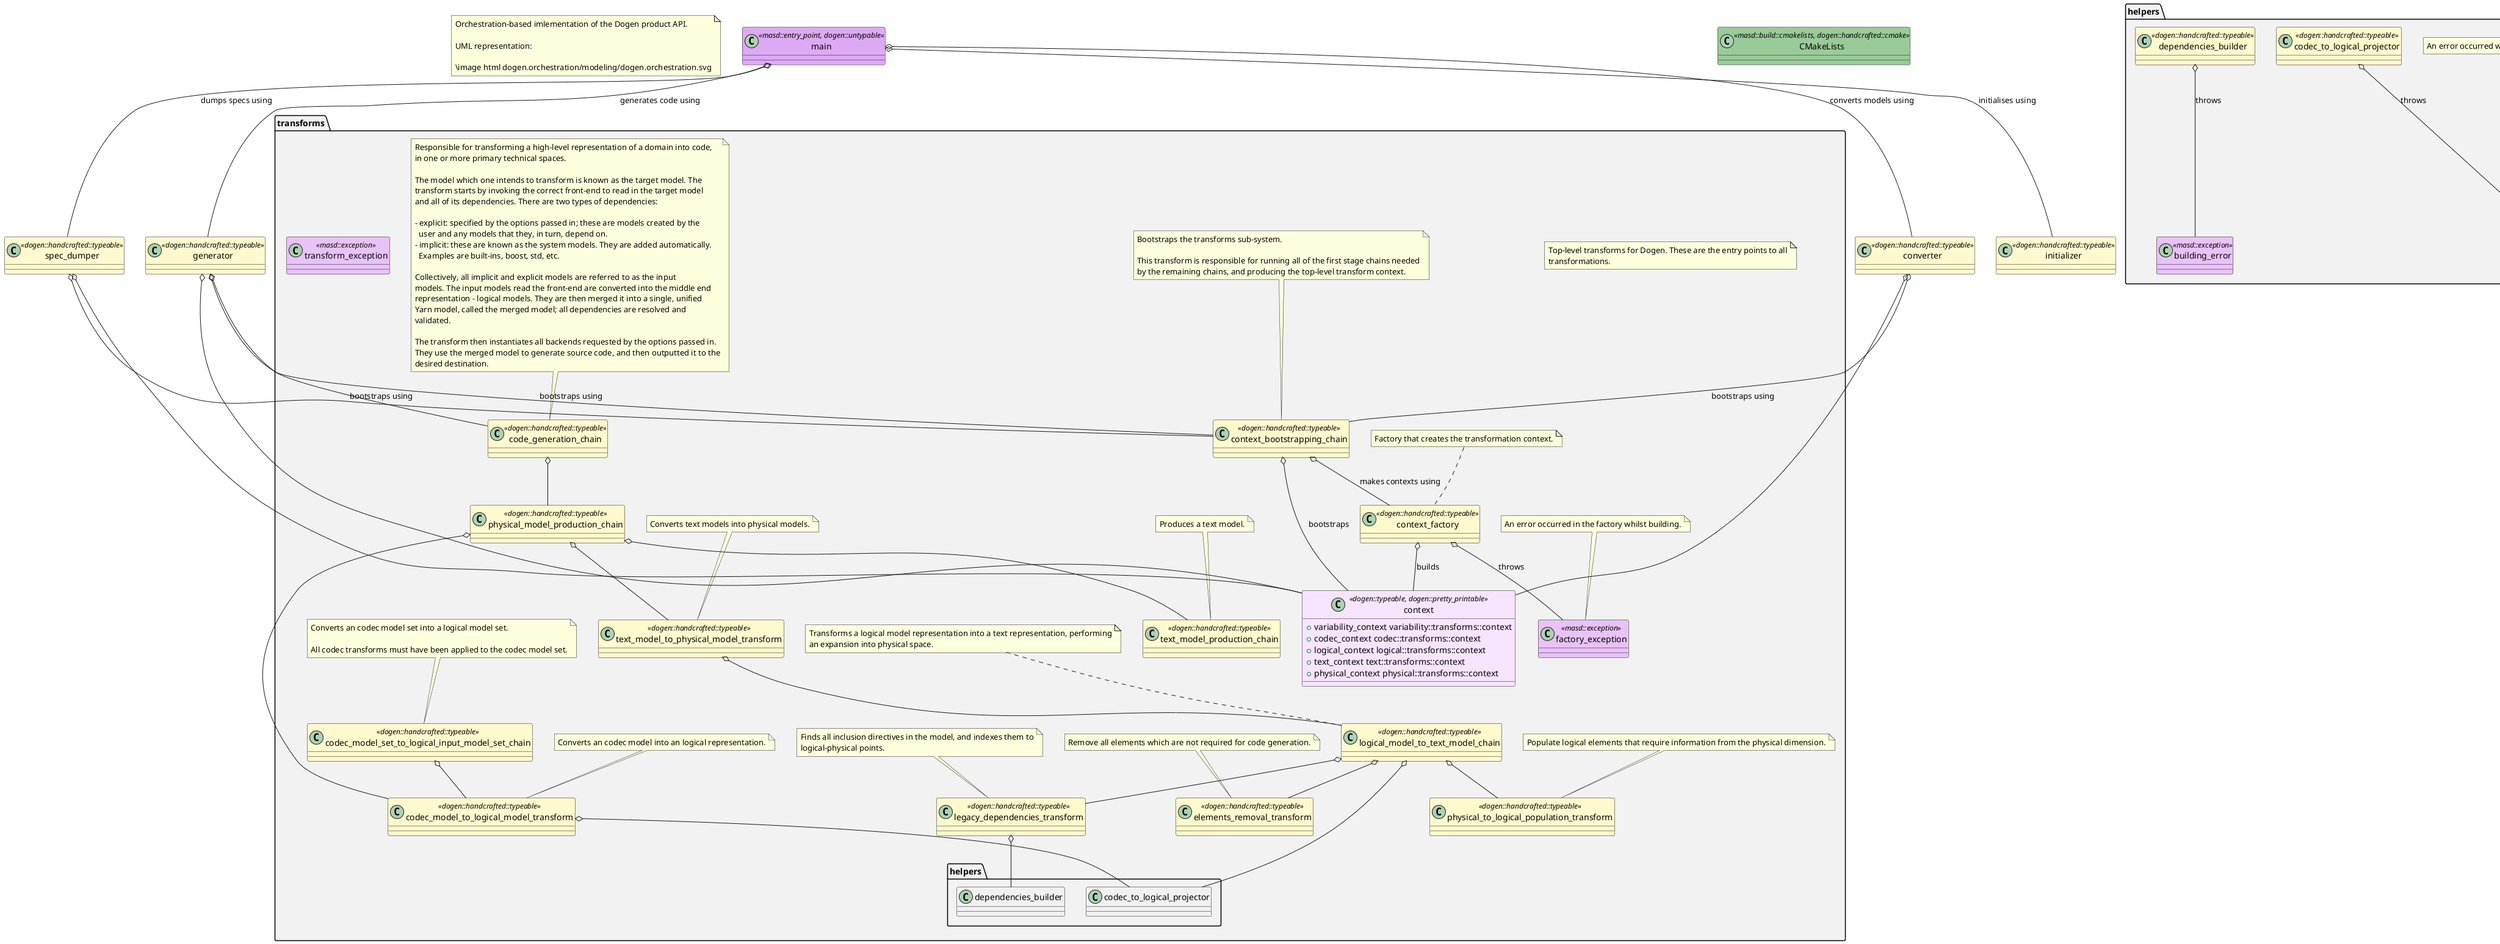 @startuml
set namespaceSeparator ::
note as N1
Orchestration-based imlementation of the Dogen product API.

UML representation:

\image html dogen.orchestration/modeling/dogen.orchestration.svg
end note

class main <<masd::entry_point, dogen::untypable>> #DDA9F3 {
}

main o-- generator: generates code using
main o-- spec_dumper: dumps specs using
main o-- converter: converts models using
main o-- initializer: initialises using

class generator <<dogen::handcrafted::typeable>> #FFFACD {
}

generator o-- transforms::code_generation_chain
generator o-- transforms::context
generator o-- transforms::context_bootstrapping_chain: bootstraps using

class spec_dumper <<dogen::handcrafted::typeable>> #FFFACD {
}

spec_dumper o-- transforms::context
spec_dumper o-- transforms::context_bootstrapping_chain: bootstraps using

class converter <<dogen::handcrafted::typeable>> #FFFACD {
}

converter o-- transforms::context
converter o-- transforms::context_bootstrapping_chain: bootstraps using

class initializer <<dogen::handcrafted::typeable>> #FFFACD {
}

namespace transforms #F2F2F2 {
    note as transforms_1
Top-level transforms for Dogen. These are the entry points to all
transformations.
    end note

    class context <<dogen::typeable, dogen::pretty_printable>> #F7E5FF {
        +{field} variability_context variability::transforms::context
        +{field} codec_context codec::transforms::context
        +{field} logical_context logical::transforms::context
        +{field} text_context text::transforms::context
        +{field} physical_context physical::transforms::context
    }

    class code_generation_chain <<dogen::handcrafted::typeable>> #FFFACD {
    }

    code_generation_chain o-- physical_model_production_chain

    note top of code_generation_chain
Responsible for transforming a high-level representation of a domain into code,
in one or more primary technical spaces.

The model which one intends to transform is known as the target model. The
transform starts by invoking the correct front-end to read in the target model
and all of its dependencies. There are two types of dependencies:

- explicit: specified by the options passed in; these are models created by the
  user and any models that they, in turn, depend on.
- implicit: these are known as the system models. They are added automatically.
  Examples are built-ins, boost, std, etc.

Collectively, all implicit and explicit models are referred to as the input
models. The input models read the front-end are converted into the middle end
representation - logical models. They are then merged it into a single, unified
Yarn model, called the merged model; all dependencies are resolved and
validated.

The transform then instantiates all backends requested by the options passed in.
They use the merged model to generate source code, and then outputted it to the
desired destination.
    end note

    class physical_model_production_chain <<dogen::handcrafted::typeable>> #FFFACD {
    }

    physical_model_production_chain o-- text_model_production_chain
    physical_model_production_chain o-- text_model_to_physical_model_transform
    physical_model_production_chain o-- codec_model_to_logical_model_transform

    class text_model_production_chain <<dogen::handcrafted::typeable>> #FFFACD {
    }

    note top of text_model_production_chain
Produces a text model.
    end note

    class text_model_to_physical_model_transform <<dogen::handcrafted::typeable>> #FFFACD {
    }

    text_model_to_physical_model_transform o-- logical_model_to_text_model_chain

    note top of text_model_to_physical_model_transform
Converts text models into physical models.
    end note

    class codec_model_set_to_logical_input_model_set_chain <<dogen::handcrafted::typeable>> #FFFACD {
    }

    codec_model_set_to_logical_input_model_set_chain o-- codec_model_to_logical_model_transform

    note top of codec_model_set_to_logical_input_model_set_chain
Converts an codec model set into a logical model set.

All codec transforms must have been applied to the codec model set.
    end note

    class codec_model_to_logical_model_transform <<dogen::handcrafted::typeable>> #FFFACD {
    }

    codec_model_to_logical_model_transform o-- helpers::codec_to_logical_projector

    note top of codec_model_to_logical_model_transform
Converts an codec model into an logical representation.
    end note

    class logical_model_to_text_model_chain <<dogen::handcrafted::typeable>> #FFFACD {
    }

    logical_model_to_text_model_chain o-- elements_removal_transform
    logical_model_to_text_model_chain o-- physical_to_logical_population_transform
    logical_model_to_text_model_chain o-- legacy_dependencies_transform
    logical_model_to_text_model_chain o-- helpers::codec_to_logical_projector

    note top of logical_model_to_text_model_chain
Transforms a logical model representation into a text representation, performing
an expansion into physical space.
    end note

    class physical_to_logical_population_transform <<dogen::handcrafted::typeable>> #FFFACD {
    }

    note top of physical_to_logical_population_transform
Populate logical elements that require information from the physical dimension.
    end note

    class legacy_dependencies_transform <<dogen::handcrafted::typeable>> #FFFACD {
    }

    legacy_dependencies_transform o-- helpers::dependencies_builder

    note top of legacy_dependencies_transform
Finds all inclusion directives in the model, and indexes them to
logical-physical points.
    end note

    class context_factory <<dogen::handcrafted::typeable>> #FFFACD {
    }

    context_factory o-- context: builds
    context_factory o-- factory_exception: throws

    note top of context_factory
Factory that creates the transformation context.
    end note

    class context_bootstrapping_chain <<dogen::handcrafted::typeable>> #FFFACD {
    }

    context_bootstrapping_chain o-- context: bootstraps
    context_bootstrapping_chain o-- context_factory: makes contexts using

    note top of context_bootstrapping_chain
Bootstraps the transforms sub-system.

This transform is responsible for running all of the first stage chains needed
by the remaining chains, and producing the top-level transform context.
    end note

    class elements_removal_transform <<dogen::handcrafted::typeable>> #FFFACD {
    }

    note top of elements_removal_transform
Remove all elements which are not required for code generation.
    end note

    class factory_exception <<masd::exception>> #E8C2F8 {
    }

    note top of factory_exception
An error occurred in the factory whilst building.
    end note

    class transform_exception <<masd::exception>> #E8C2F8 {
    }

}

namespace helpers #F2F2F2 {
    note as helpers_1
Helpers for the orchestration model.
    end note

    class codec_to_logical_projector <<dogen::handcrafted::typeable>> #FFFACD {
    }

    codec_to_logical_projector o-- projection_error: throws

    class logical_to_physical_projector <<dogen::handcrafted::typeable>> #FFFACD {
    }

    logical_to_physical_projector o-- projection_error: throws

    class projection_error <<masd::exception>> #E8C2F8 {
    }

    note top of projection_error
An error occurred whilst projecting elements from one space into another.
    end note

    class dependencies_builder <<dogen::handcrafted::typeable>> #FFFACD {
    }

    dependencies_builder o-- building_error: throws

    class building_error <<masd::exception>> #E8C2F8 {
    }

}

namespace features #F2F2F2 {
    note as features_1
Features for the orchestration model.
    end note

    class model_location <<masd::variability::feature_bundle>> #BAD7D7 {
        +{field} external_modules masd::variability::text
        +{field} model_modules masd::variability::text
    }

    note top of model_location
Feature group for model location related features.
    end note

    class initializer <<masd::variability::initializer>> #A9CDCD {
    }

}

class CMakeLists <<masd::build::cmakelists, dogen::handcrafted::cmake>> #99CB99 {
}

@enduml
